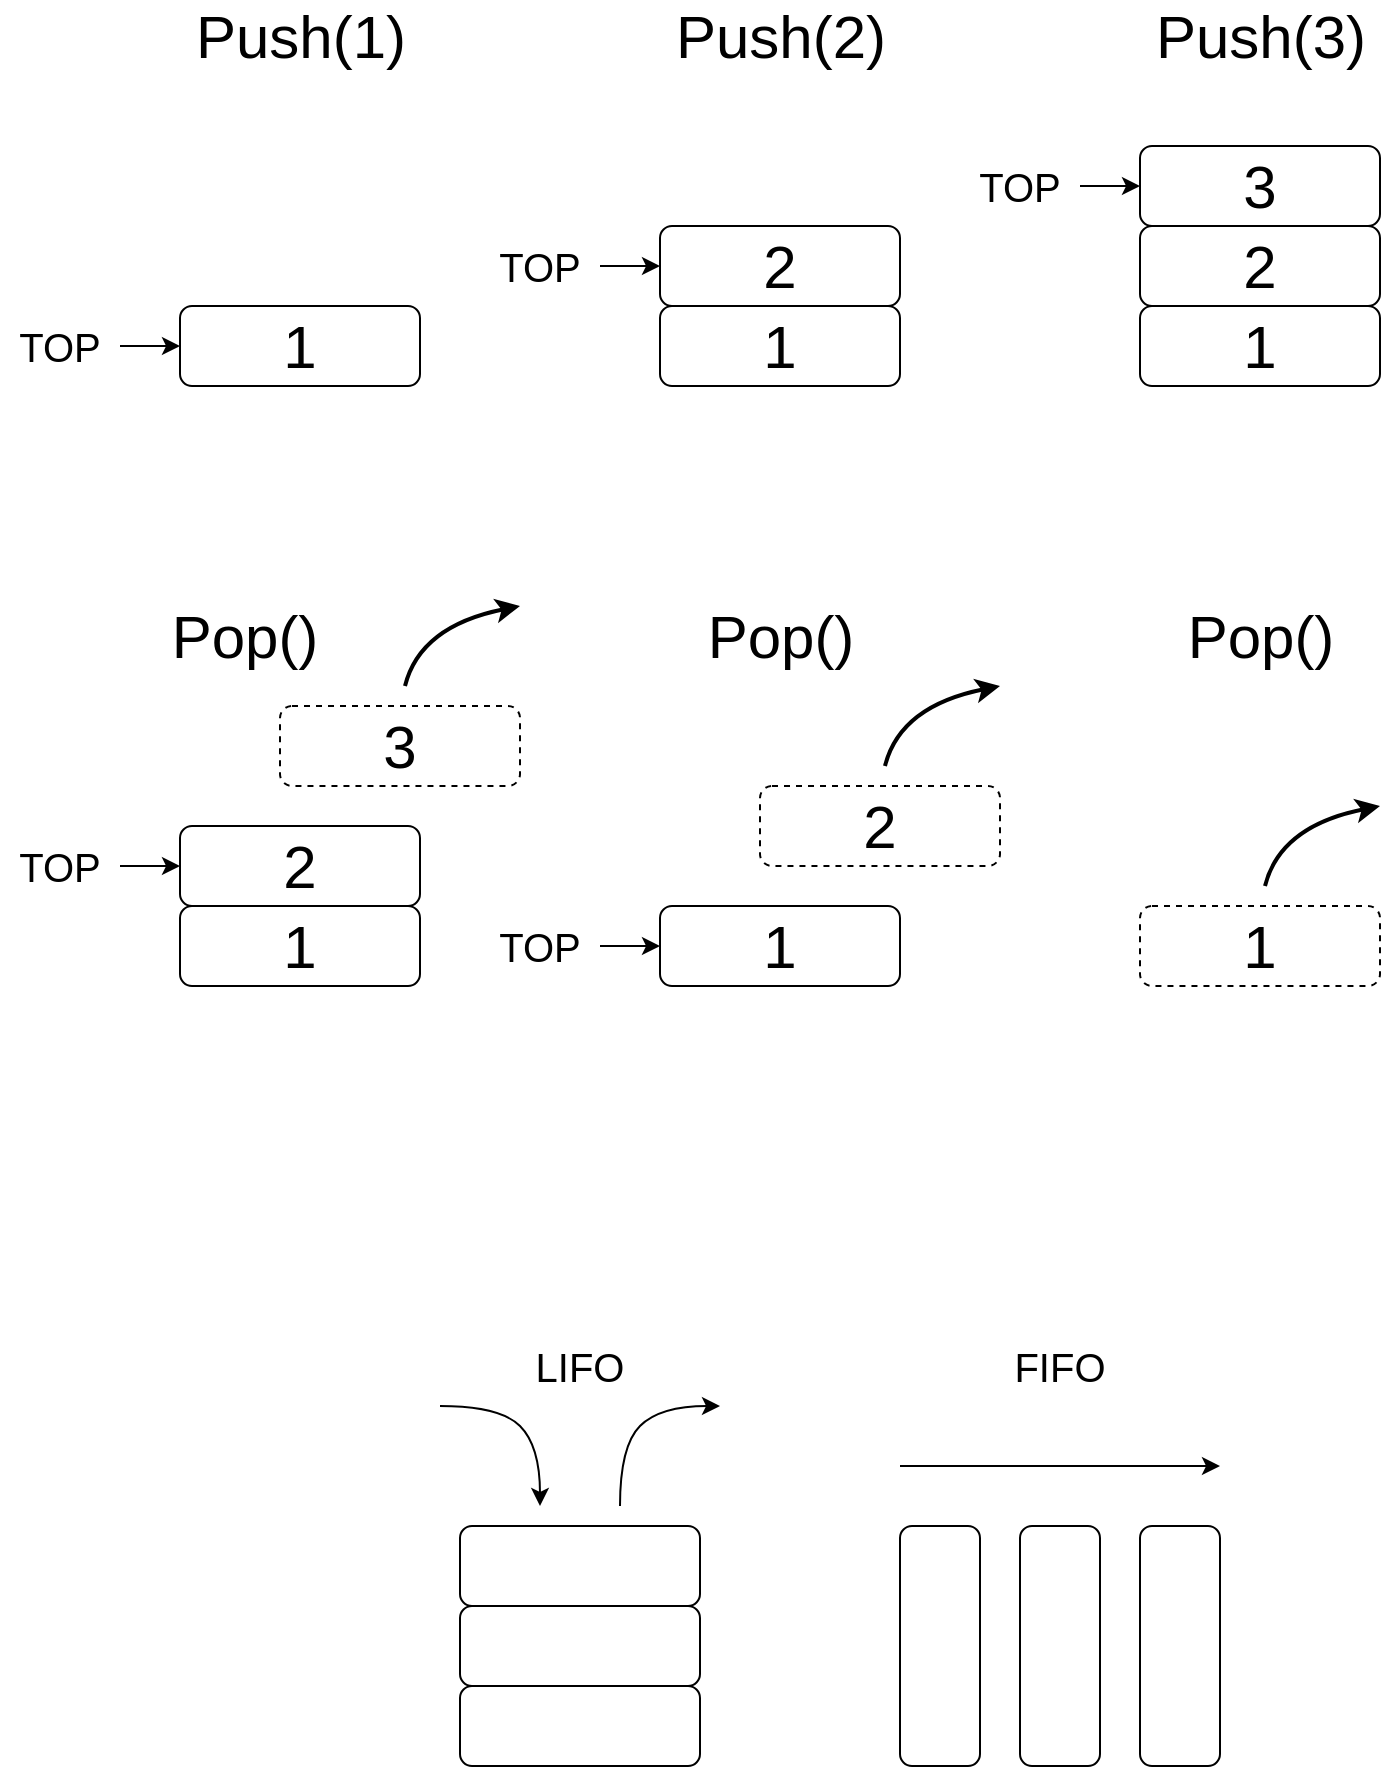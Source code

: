 <mxfile version="13.0.9" type="device"><diagram id="dlyhHieWq1bY9t6kT-07" name="Page-1"><mxGraphModel dx="1038" dy="531" grid="1" gridSize="10" guides="1" tooltips="1" connect="1" arrows="1" fold="1" page="1" pageScale="1" pageWidth="850" pageHeight="1100" background="none" math="0" shadow="0"><root><mxCell id="0"/><mxCell id="1" parent="0"/><mxCell id="OEKRYn6iovkuuW0EXOWx-15" value="" style="curved=1;endArrow=classic;html=1;" parent="1" edge="1"><mxGeometry width="50" height="50" relative="1" as="geometry"><mxPoint x="340" y="800" as="sourcePoint"/><mxPoint x="390" y="750" as="targetPoint"/><Array as="points"><mxPoint x="340" y="770"/><mxPoint x="360" y="750"/></Array></mxGeometry></mxCell><mxCell id="OEKRYn6iovkuuW0EXOWx-10" value="" style="rounded=1;whiteSpace=wrap;html=1;" parent="1" vertex="1"><mxGeometry x="260" y="890" width="120" height="40" as="geometry"/></mxCell><mxCell id="OEKRYn6iovkuuW0EXOWx-11" value="" style="rounded=1;whiteSpace=wrap;html=1;" parent="1" vertex="1"><mxGeometry x="260" y="850" width="120" height="40" as="geometry"/></mxCell><mxCell id="OEKRYn6iovkuuW0EXOWx-12" value="" style="rounded=1;whiteSpace=wrap;html=1;" parent="1" vertex="1"><mxGeometry x="260" y="810" width="120" height="40" as="geometry"/></mxCell><mxCell id="OEKRYn6iovkuuW0EXOWx-14" value="" style="curved=1;endArrow=classic;html=1;" parent="1" edge="1"><mxGeometry width="50" height="50" relative="1" as="geometry"><mxPoint x="250" y="750" as="sourcePoint"/><mxPoint x="300" y="800" as="targetPoint"/><Array as="points"><mxPoint x="280" y="750"/><mxPoint x="300" y="770"/></Array></mxGeometry></mxCell><mxCell id="OEKRYn6iovkuuW0EXOWx-16" value="&lt;font style=&quot;font-size: 20px&quot;&gt;LIFO&lt;/font&gt;" style="text;html=1;strokeColor=none;fillColor=none;align=center;verticalAlign=middle;whiteSpace=wrap;rounded=0;" parent="1" vertex="1"><mxGeometry x="290" y="720" width="60" height="20" as="geometry"/></mxCell><mxCell id="OEKRYn6iovkuuW0EXOWx-17" value="" style="rounded=1;whiteSpace=wrap;html=1;" parent="1" vertex="1"><mxGeometry x="480" y="810" width="40" height="120" as="geometry"/></mxCell><mxCell id="OEKRYn6iovkuuW0EXOWx-18" value="" style="rounded=1;whiteSpace=wrap;html=1;" parent="1" vertex="1"><mxGeometry x="540" y="810" width="40" height="120" as="geometry"/></mxCell><mxCell id="OEKRYn6iovkuuW0EXOWx-19" value="" style="rounded=1;whiteSpace=wrap;html=1;" parent="1" vertex="1"><mxGeometry x="600" y="810" width="40" height="120" as="geometry"/></mxCell><mxCell id="OEKRYn6iovkuuW0EXOWx-20" value="" style="endArrow=classic;html=1;" parent="1" edge="1"><mxGeometry width="50" height="50" relative="1" as="geometry"><mxPoint x="480" y="780" as="sourcePoint"/><mxPoint x="640" y="780" as="targetPoint"/></mxGeometry></mxCell><mxCell id="OEKRYn6iovkuuW0EXOWx-21" value="&lt;font style=&quot;font-size: 20px&quot;&gt;FIFO&lt;/font&gt;" style="text;html=1;strokeColor=none;fillColor=none;align=center;verticalAlign=middle;whiteSpace=wrap;rounded=0;" parent="1" vertex="1"><mxGeometry x="530" y="720" width="60" height="20" as="geometry"/></mxCell><mxCell id="8EAJDI6X1BmJw_SNsn-y-1" value="&lt;font style=&quot;font-size: 30px&quot;&gt;1&lt;/font&gt;" style="rounded=1;whiteSpace=wrap;html=1;" vertex="1" parent="1"><mxGeometry x="120" y="200" width="120" height="40" as="geometry"/></mxCell><mxCell id="8EAJDI6X1BmJw_SNsn-y-2" value="&lt;font style=&quot;font-size: 30px&quot;&gt;Push(1)&lt;/font&gt;" style="text;html=1;strokeColor=none;fillColor=none;align=center;verticalAlign=middle;whiteSpace=wrap;rounded=0;" vertex="1" parent="1"><mxGeometry x="127.5" y="50" width="105" height="30" as="geometry"/></mxCell><mxCell id="8EAJDI6X1BmJw_SNsn-y-4" style="edgeStyle=orthogonalEdgeStyle;rounded=0;orthogonalLoop=1;jettySize=auto;html=1;entryX=0;entryY=0.5;entryDx=0;entryDy=0;" edge="1" parent="1" source="8EAJDI6X1BmJw_SNsn-y-3" target="8EAJDI6X1BmJw_SNsn-y-1"><mxGeometry relative="1" as="geometry"/></mxCell><mxCell id="8EAJDI6X1BmJw_SNsn-y-3" value="&lt;font style=&quot;font-size: 20px&quot;&gt;TOP&lt;/font&gt;" style="text;html=1;strokeColor=none;fillColor=none;align=center;verticalAlign=middle;whiteSpace=wrap;rounded=0;" vertex="1" parent="1"><mxGeometry x="30" y="210" width="60" height="20" as="geometry"/></mxCell><mxCell id="8EAJDI6X1BmJw_SNsn-y-5" value="&lt;font style=&quot;font-size: 30px&quot;&gt;1&lt;/font&gt;" style="rounded=1;whiteSpace=wrap;html=1;" vertex="1" parent="1"><mxGeometry x="360" y="200" width="120" height="40" as="geometry"/></mxCell><mxCell id="8EAJDI6X1BmJw_SNsn-y-6" value="&lt;font style=&quot;font-size: 30px&quot;&gt;Push(2)&lt;/font&gt;" style="text;html=1;strokeColor=none;fillColor=none;align=center;verticalAlign=middle;whiteSpace=wrap;rounded=0;" vertex="1" parent="1"><mxGeometry x="367.5" y="50" width="105" height="30" as="geometry"/></mxCell><mxCell id="8EAJDI6X1BmJw_SNsn-y-10" style="edgeStyle=orthogonalEdgeStyle;rounded=0;orthogonalLoop=1;jettySize=auto;html=1;entryX=0;entryY=0.5;entryDx=0;entryDy=0;" edge="1" parent="1" source="8EAJDI6X1BmJw_SNsn-y-8" target="8EAJDI6X1BmJw_SNsn-y-9"><mxGeometry relative="1" as="geometry"/></mxCell><mxCell id="8EAJDI6X1BmJw_SNsn-y-8" value="&lt;font style=&quot;font-size: 20px&quot;&gt;TOP&lt;/font&gt;" style="text;html=1;strokeColor=none;fillColor=none;align=center;verticalAlign=middle;whiteSpace=wrap;rounded=0;" vertex="1" parent="1"><mxGeometry x="270" y="170" width="60" height="20" as="geometry"/></mxCell><mxCell id="8EAJDI6X1BmJw_SNsn-y-9" value="&lt;font style=&quot;font-size: 30px&quot;&gt;2&lt;/font&gt;" style="rounded=1;whiteSpace=wrap;html=1;" vertex="1" parent="1"><mxGeometry x="360" y="160" width="120" height="40" as="geometry"/></mxCell><mxCell id="8EAJDI6X1BmJw_SNsn-y-11" value="&lt;font style=&quot;font-size: 30px&quot;&gt;1&lt;/font&gt;" style="rounded=1;whiteSpace=wrap;html=1;" vertex="1" parent="1"><mxGeometry x="600" y="200" width="120" height="40" as="geometry"/></mxCell><mxCell id="8EAJDI6X1BmJw_SNsn-y-12" value="&lt;font style=&quot;font-size: 30px&quot;&gt;Push(3)&lt;/font&gt;" style="text;html=1;strokeColor=none;fillColor=none;align=center;verticalAlign=middle;whiteSpace=wrap;rounded=0;" vertex="1" parent="1"><mxGeometry x="607.5" y="50" width="105" height="30" as="geometry"/></mxCell><mxCell id="8EAJDI6X1BmJw_SNsn-y-15" value="&lt;font style=&quot;font-size: 30px&quot;&gt;2&lt;/font&gt;" style="rounded=1;whiteSpace=wrap;html=1;" vertex="1" parent="1"><mxGeometry x="600" y="160" width="120" height="40" as="geometry"/></mxCell><mxCell id="8EAJDI6X1BmJw_SNsn-y-16" style="edgeStyle=orthogonalEdgeStyle;rounded=0;orthogonalLoop=1;jettySize=auto;html=1;entryX=0;entryY=0.5;entryDx=0;entryDy=0;" edge="1" parent="1" source="8EAJDI6X1BmJw_SNsn-y-17" target="8EAJDI6X1BmJw_SNsn-y-18"><mxGeometry relative="1" as="geometry"/></mxCell><mxCell id="8EAJDI6X1BmJw_SNsn-y-17" value="&lt;font style=&quot;font-size: 20px&quot;&gt;TOP&lt;/font&gt;" style="text;html=1;strokeColor=none;fillColor=none;align=center;verticalAlign=middle;whiteSpace=wrap;rounded=0;" vertex="1" parent="1"><mxGeometry x="510" y="130" width="60" height="20" as="geometry"/></mxCell><mxCell id="8EAJDI6X1BmJw_SNsn-y-18" value="&lt;font style=&quot;font-size: 30px&quot;&gt;3&lt;/font&gt;" style="rounded=1;whiteSpace=wrap;html=1;" vertex="1" parent="1"><mxGeometry x="600" y="120" width="120" height="40" as="geometry"/></mxCell><mxCell id="8EAJDI6X1BmJw_SNsn-y-19" value="&lt;font style=&quot;font-size: 30px&quot;&gt;1&lt;/font&gt;" style="rounded=1;whiteSpace=wrap;html=1;" vertex="1" parent="1"><mxGeometry x="120" y="500" width="120" height="40" as="geometry"/></mxCell><mxCell id="8EAJDI6X1BmJw_SNsn-y-20" value="&lt;font style=&quot;font-size: 30px&quot;&gt;Pop()&lt;/font&gt;" style="text;html=1;strokeColor=none;fillColor=none;align=center;verticalAlign=middle;whiteSpace=wrap;rounded=0;" vertex="1" parent="1"><mxGeometry x="100" y="350" width="105" height="30" as="geometry"/></mxCell><mxCell id="8EAJDI6X1BmJw_SNsn-y-23" value="&lt;font style=&quot;font-size: 30px&quot;&gt;2&lt;/font&gt;" style="rounded=1;whiteSpace=wrap;html=1;dashed=1;" vertex="1" parent="1"><mxGeometry x="410" y="440" width="120" height="40" as="geometry"/></mxCell><mxCell id="8EAJDI6X1BmJw_SNsn-y-24" value="&lt;font style=&quot;font-size: 30px&quot;&gt;Pop()&lt;/font&gt;" style="text;html=1;strokeColor=none;fillColor=none;align=center;verticalAlign=middle;whiteSpace=wrap;rounded=0;" vertex="1" parent="1"><mxGeometry x="367.5" y="350" width="105" height="30" as="geometry"/></mxCell><mxCell id="8EAJDI6X1BmJw_SNsn-y-25" style="edgeStyle=orthogonalEdgeStyle;rounded=0;orthogonalLoop=1;jettySize=auto;html=1;entryX=0;entryY=0.5;entryDx=0;entryDy=0;" edge="1" parent="1" source="8EAJDI6X1BmJw_SNsn-y-26" target="8EAJDI6X1BmJw_SNsn-y-27"><mxGeometry relative="1" as="geometry"/></mxCell><mxCell id="8EAJDI6X1BmJw_SNsn-y-26" value="&lt;font style=&quot;font-size: 20px&quot;&gt;TOP&lt;/font&gt;" style="text;html=1;strokeColor=none;fillColor=none;align=center;verticalAlign=middle;whiteSpace=wrap;rounded=0;" vertex="1" parent="1"><mxGeometry x="270" y="510" width="60" height="20" as="geometry"/></mxCell><mxCell id="8EAJDI6X1BmJw_SNsn-y-27" value="&lt;font style=&quot;font-size: 30px&quot;&gt;1&lt;/font&gt;" style="rounded=1;whiteSpace=wrap;html=1;" vertex="1" parent="1"><mxGeometry x="360" y="500" width="120" height="40" as="geometry"/></mxCell><mxCell id="8EAJDI6X1BmJw_SNsn-y-28" value="&lt;font style=&quot;font-size: 30px&quot;&gt;1&lt;/font&gt;" style="rounded=1;whiteSpace=wrap;html=1;dashed=1;" vertex="1" parent="1"><mxGeometry x="600" y="500" width="120" height="40" as="geometry"/></mxCell><mxCell id="8EAJDI6X1BmJw_SNsn-y-29" value="&lt;font style=&quot;font-size: 30px&quot;&gt;Pop()&lt;/font&gt;" style="text;html=1;strokeColor=none;fillColor=none;align=center;verticalAlign=middle;whiteSpace=wrap;rounded=0;" vertex="1" parent="1"><mxGeometry x="607.5" y="350" width="105" height="30" as="geometry"/></mxCell><mxCell id="8EAJDI6X1BmJw_SNsn-y-34" style="edgeStyle=orthogonalEdgeStyle;rounded=0;orthogonalLoop=1;jettySize=auto;html=1;entryX=0;entryY=0.5;entryDx=0;entryDy=0;" edge="1" parent="1" source="8EAJDI6X1BmJw_SNsn-y-35" target="8EAJDI6X1BmJw_SNsn-y-36"><mxGeometry relative="1" as="geometry"/></mxCell><mxCell id="8EAJDI6X1BmJw_SNsn-y-35" value="&lt;font style=&quot;font-size: 20px&quot;&gt;TOP&lt;/font&gt;" style="text;html=1;strokeColor=none;fillColor=none;align=center;verticalAlign=middle;whiteSpace=wrap;rounded=0;" vertex="1" parent="1"><mxGeometry x="30" y="470" width="60" height="20" as="geometry"/></mxCell><mxCell id="8EAJDI6X1BmJw_SNsn-y-36" value="&lt;font style=&quot;font-size: 30px&quot;&gt;2&lt;/font&gt;" style="rounded=1;whiteSpace=wrap;html=1;" vertex="1" parent="1"><mxGeometry x="120" y="460" width="120" height="40" as="geometry"/></mxCell><mxCell id="8EAJDI6X1BmJw_SNsn-y-37" value="&lt;font style=&quot;font-size: 30px&quot;&gt;3&lt;/font&gt;" style="rounded=1;whiteSpace=wrap;html=1;dashed=1;" vertex="1" parent="1"><mxGeometry x="170" y="400" width="120" height="40" as="geometry"/></mxCell><mxCell id="8EAJDI6X1BmJw_SNsn-y-39" value="" style="curved=1;endArrow=classic;html=1;strokeWidth=2;" edge="1" parent="1"><mxGeometry width="50" height="50" relative="1" as="geometry"><mxPoint x="232.5" y="390" as="sourcePoint"/><mxPoint x="290" y="350" as="targetPoint"/><Array as="points"><mxPoint x="240" y="360"/></Array></mxGeometry></mxCell><mxCell id="8EAJDI6X1BmJw_SNsn-y-40" value="" style="curved=1;endArrow=classic;html=1;strokeWidth=2;" edge="1" parent="1"><mxGeometry width="50" height="50" relative="1" as="geometry"><mxPoint x="472.5" y="430" as="sourcePoint"/><mxPoint x="530" y="390" as="targetPoint"/><Array as="points"><mxPoint x="480" y="400"/></Array></mxGeometry></mxCell><mxCell id="8EAJDI6X1BmJw_SNsn-y-41" value="" style="curved=1;endArrow=classic;html=1;strokeWidth=2;" edge="1" parent="1"><mxGeometry width="50" height="50" relative="1" as="geometry"><mxPoint x="662.5" y="490" as="sourcePoint"/><mxPoint x="720" y="450" as="targetPoint"/><Array as="points"><mxPoint x="670" y="460"/></Array></mxGeometry></mxCell></root></mxGraphModel></diagram></mxfile>